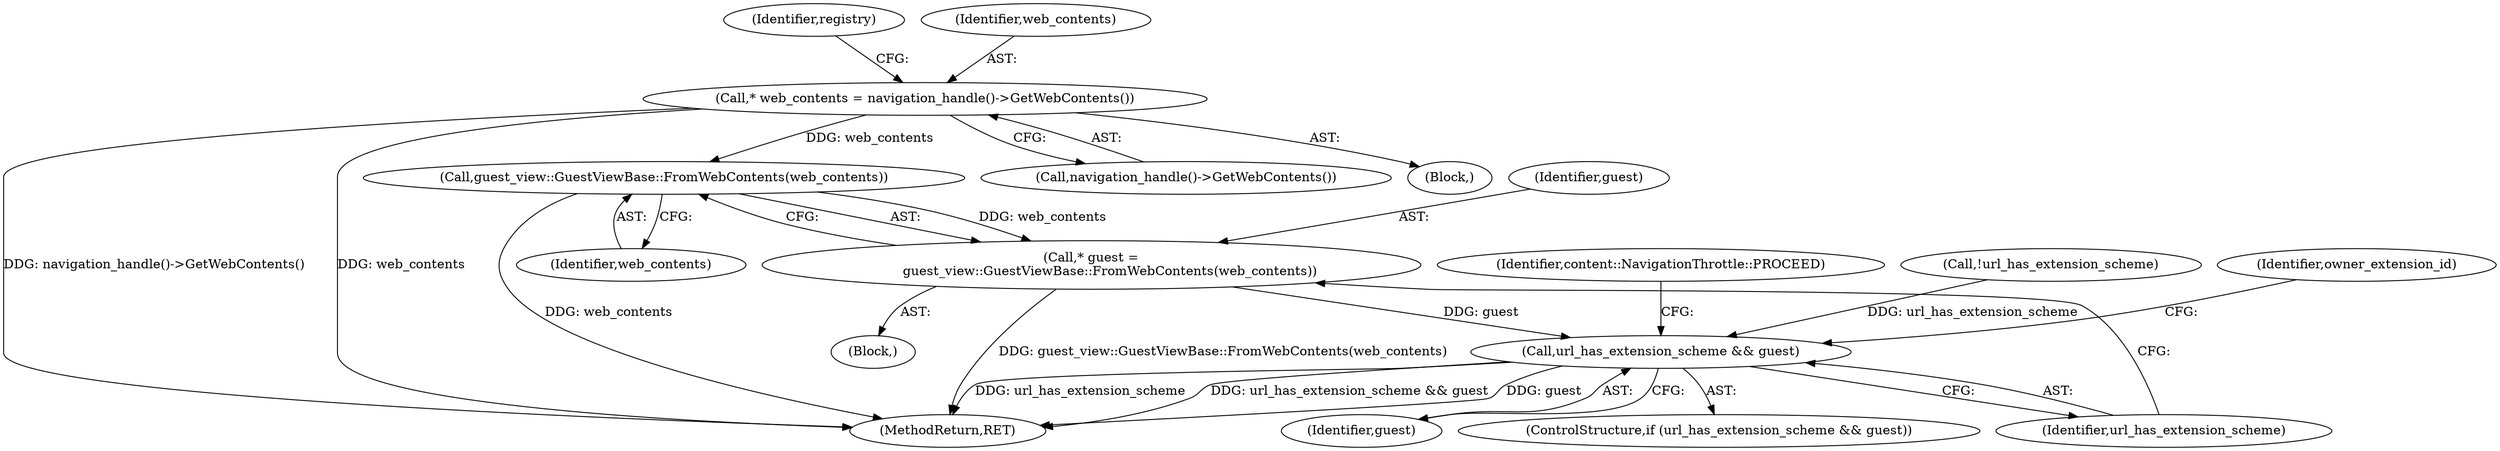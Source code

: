 digraph "0_Chrome_7614790c80996d32a28218f4d1605b0908e9ddf6@pointer" {
"1000226" [label="(Call,guest_view::GuestViewBase::FromWebContents(web_contents))"];
"1000112" [label="(Call,* web_contents = navigation_handle()->GetWebContents())"];
"1000224" [label="(Call,* guest =\n         guest_view::GuestViewBase::FromWebContents(web_contents))"];
"1000229" [label="(Call,url_has_extension_scheme && guest)"];
"1000230" [label="(Identifier,url_has_extension_scheme)"];
"1000278" [label="(Identifier,content::NavigationThrottle::PROCEED)"];
"1000222" [label="(Block,)"];
"1000348" [label="(MethodReturn,RET)"];
"1000226" [label="(Call,guest_view::GuestViewBase::FromWebContents(web_contents))"];
"1000229" [label="(Call,url_has_extension_scheme && guest)"];
"1000225" [label="(Identifier,guest)"];
"1000114" [label="(Call,navigation_handle()->GetWebContents())"];
"1000117" [label="(Identifier,registry)"];
"1000231" [label="(Identifier,guest)"];
"1000196" [label="(Call,!url_has_extension_scheme)"];
"1000224" [label="(Call,* guest =\n         guest_view::GuestViewBase::FromWebContents(web_contents))"];
"1000112" [label="(Call,* web_contents = navigation_handle()->GetWebContents())"];
"1000113" [label="(Identifier,web_contents)"];
"1000235" [label="(Identifier,owner_extension_id)"];
"1000228" [label="(ControlStructure,if (url_has_extension_scheme && guest))"];
"1000108" [label="(Block,)"];
"1000227" [label="(Identifier,web_contents)"];
"1000226" -> "1000224"  [label="AST: "];
"1000226" -> "1000227"  [label="CFG: "];
"1000227" -> "1000226"  [label="AST: "];
"1000224" -> "1000226"  [label="CFG: "];
"1000226" -> "1000348"  [label="DDG: web_contents"];
"1000226" -> "1000224"  [label="DDG: web_contents"];
"1000112" -> "1000226"  [label="DDG: web_contents"];
"1000112" -> "1000108"  [label="AST: "];
"1000112" -> "1000114"  [label="CFG: "];
"1000113" -> "1000112"  [label="AST: "];
"1000114" -> "1000112"  [label="AST: "];
"1000117" -> "1000112"  [label="CFG: "];
"1000112" -> "1000348"  [label="DDG: navigation_handle()->GetWebContents()"];
"1000112" -> "1000348"  [label="DDG: web_contents"];
"1000224" -> "1000222"  [label="AST: "];
"1000225" -> "1000224"  [label="AST: "];
"1000230" -> "1000224"  [label="CFG: "];
"1000224" -> "1000348"  [label="DDG: guest_view::GuestViewBase::FromWebContents(web_contents)"];
"1000224" -> "1000229"  [label="DDG: guest"];
"1000229" -> "1000228"  [label="AST: "];
"1000229" -> "1000230"  [label="CFG: "];
"1000229" -> "1000231"  [label="CFG: "];
"1000230" -> "1000229"  [label="AST: "];
"1000231" -> "1000229"  [label="AST: "];
"1000235" -> "1000229"  [label="CFG: "];
"1000278" -> "1000229"  [label="CFG: "];
"1000229" -> "1000348"  [label="DDG: url_has_extension_scheme && guest"];
"1000229" -> "1000348"  [label="DDG: guest"];
"1000229" -> "1000348"  [label="DDG: url_has_extension_scheme"];
"1000196" -> "1000229"  [label="DDG: url_has_extension_scheme"];
}
